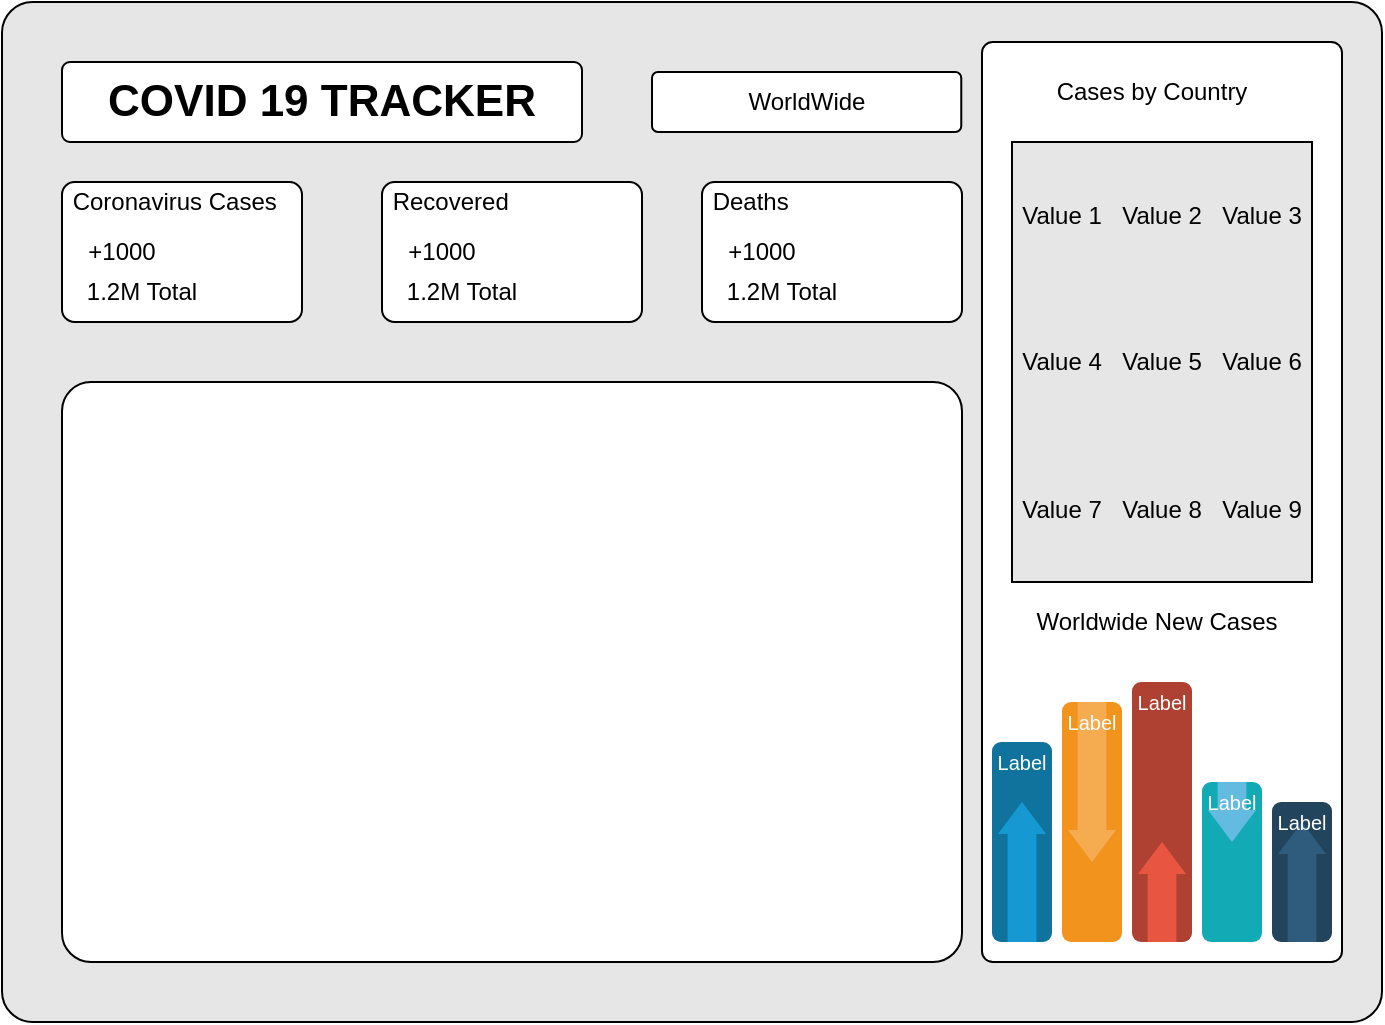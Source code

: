 <mxfile version="13.9.3" type="github">
  <diagram id="Me5RvTQH1GhNZqUtPxaJ" name="Page-1">
    <mxGraphModel dx="866" dy="1626" grid="1" gridSize="10" guides="1" tooltips="1" connect="1" arrows="1" fold="1" page="1" pageScale="1" pageWidth="850" pageHeight="1100" math="0" shadow="0">
      <root>
        <mxCell id="0" />
        <mxCell id="1" parent="0" />
        <mxCell id="xlySF7DcrpDDtVsnA7wV-1" value="" style="rounded=1;whiteSpace=wrap;html=1;arcSize=3;fillColor=#E6E6E6;" vertex="1" parent="1">
          <mxGeometry y="-10" width="690" height="510" as="geometry" />
        </mxCell>
        <mxCell id="xlySF7DcrpDDtVsnA7wV-2" value="&lt;font size=&quot;1&quot;&gt;&lt;b style=&quot;font-size: 22px&quot;&gt;COVID 19 TRACKER&lt;/b&gt;&lt;/font&gt;" style="rounded=1;whiteSpace=wrap;html=1;arcSize=10;align=center;" vertex="1" parent="1">
          <mxGeometry x="30" y="20" width="260" height="40" as="geometry" />
        </mxCell>
        <mxCell id="xlySF7DcrpDDtVsnA7wV-16" value="" style="shape=rect;strokeColor=none;fillColor=none;strokeWidth=1;rounded=1;shadow=0;sketch=0;" vertex="1" parent="1">
          <mxGeometry x="320" y="20" width="180" height="40" as="geometry" />
        </mxCell>
        <mxCell id="xlySF7DcrpDDtVsnA7wV-17" value="WorldWide" style="html=1;strokeWidth=1;shadow=0;dashed=0;shape=mxgraph.ios7ui.marginRect;rx=3;ry=3;rectMargin=5;labelBorderColor=none;" vertex="1" parent="xlySF7DcrpDDtVsnA7wV-16">
          <mxGeometry width="164.634" height="40" as="geometry" />
        </mxCell>
        <mxCell id="xlySF7DcrpDDtVsnA7wV-19" value="" style="rounded=1;whiteSpace=wrap;html=1;shadow=0;sketch=0;strokeWidth=1;arcSize=9;fillColor=#FFFFFF;" vertex="1" parent="1">
          <mxGeometry x="30" y="80" width="120" height="70" as="geometry" />
        </mxCell>
        <mxCell id="xlySF7DcrpDDtVsnA7wV-20" value="&amp;nbsp;Coronavirus Cases" style="text;html=1;strokeColor=none;fillColor=none;align=left;verticalAlign=middle;whiteSpace=wrap;rounded=0;shadow=0;sketch=0;" vertex="1" parent="1">
          <mxGeometry x="30" y="80" width="120" height="20" as="geometry" />
        </mxCell>
        <mxCell id="xlySF7DcrpDDtVsnA7wV-22" value="1.2M Total" style="text;html=1;strokeColor=none;fillColor=none;align=center;verticalAlign=middle;whiteSpace=wrap;rounded=0;shadow=0;sketch=0;" vertex="1" parent="1">
          <mxGeometry x="35" y="125" width="70" height="20" as="geometry" />
        </mxCell>
        <mxCell id="xlySF7DcrpDDtVsnA7wV-23" value="+1000" style="text;html=1;strokeColor=none;fillColor=none;align=center;verticalAlign=middle;whiteSpace=wrap;rounded=0;shadow=0;sketch=0;" vertex="1" parent="1">
          <mxGeometry x="40" y="105" width="40" height="20" as="geometry" />
        </mxCell>
        <mxCell id="xlySF7DcrpDDtVsnA7wV-24" value="" style="rounded=1;whiteSpace=wrap;html=1;shadow=0;sketch=0;strokeWidth=1;arcSize=9;fillColor=#FFFFFF;" vertex="1" parent="1">
          <mxGeometry x="190" y="80" width="130" height="70" as="geometry" />
        </mxCell>
        <mxCell id="xlySF7DcrpDDtVsnA7wV-25" value="&amp;nbsp;Recovered" style="text;html=1;strokeColor=none;fillColor=none;align=left;verticalAlign=middle;whiteSpace=wrap;rounded=0;shadow=0;sketch=0;" vertex="1" parent="1">
          <mxGeometry x="190" y="80" width="120" height="20" as="geometry" />
        </mxCell>
        <mxCell id="xlySF7DcrpDDtVsnA7wV-26" value="1.2M Total" style="text;html=1;strokeColor=none;fillColor=none;align=center;verticalAlign=middle;whiteSpace=wrap;rounded=0;shadow=0;sketch=0;" vertex="1" parent="1">
          <mxGeometry x="195" y="125" width="70" height="20" as="geometry" />
        </mxCell>
        <mxCell id="xlySF7DcrpDDtVsnA7wV-27" value="+1000" style="text;html=1;strokeColor=none;fillColor=none;align=center;verticalAlign=middle;whiteSpace=wrap;rounded=0;shadow=0;sketch=0;" vertex="1" parent="1">
          <mxGeometry x="200" y="105" width="40" height="20" as="geometry" />
        </mxCell>
        <mxCell id="xlySF7DcrpDDtVsnA7wV-28" value="" style="rounded=1;whiteSpace=wrap;html=1;shadow=0;sketch=0;strokeWidth=1;arcSize=9;fillColor=#FFFFFF;" vertex="1" parent="1">
          <mxGeometry x="350" y="80" width="130" height="70" as="geometry" />
        </mxCell>
        <mxCell id="xlySF7DcrpDDtVsnA7wV-29" value="&amp;nbsp;Deaths" style="text;html=1;strokeColor=none;fillColor=none;align=left;verticalAlign=middle;whiteSpace=wrap;rounded=0;shadow=0;sketch=0;" vertex="1" parent="1">
          <mxGeometry x="350" y="80" width="120" height="20" as="geometry" />
        </mxCell>
        <mxCell id="xlySF7DcrpDDtVsnA7wV-30" value="1.2M Total" style="text;html=1;strokeColor=none;fillColor=none;align=center;verticalAlign=middle;whiteSpace=wrap;rounded=0;shadow=0;sketch=0;" vertex="1" parent="1">
          <mxGeometry x="355" y="125" width="70" height="20" as="geometry" />
        </mxCell>
        <mxCell id="xlySF7DcrpDDtVsnA7wV-31" value="+1000" style="text;html=1;strokeColor=none;fillColor=none;align=center;verticalAlign=middle;whiteSpace=wrap;rounded=0;shadow=0;sketch=0;" vertex="1" parent="1">
          <mxGeometry x="360" y="105" width="40" height="20" as="geometry" />
        </mxCell>
        <mxCell id="xlySF7DcrpDDtVsnA7wV-33" value="" style="rounded=1;whiteSpace=wrap;html=1;shadow=0;sketch=0;strokeWidth=1;align=left;arcSize=5;fillColor=#FFFFFF;" vertex="1" parent="1">
          <mxGeometry x="30" y="180" width="450" height="290" as="geometry" />
        </mxCell>
        <mxCell id="xlySF7DcrpDDtVsnA7wV-34" value="" style="shape=image;html=1;verticalAlign=top;verticalLabelPosition=bottom;labelBackgroundColor=#ffffff;imageAspect=0;aspect=fixed;image=https://cdn2.iconfinder.com/data/icons/social-media-2304/64/03-google_map-128.png;rounded=1;shadow=0;sketch=0;strokeWidth=1;fillColor=#E6E6E6;align=left;" vertex="1" parent="1">
          <mxGeometry x="160" y="215" width="195" height="195" as="geometry" />
        </mxCell>
        <mxCell id="xlySF7DcrpDDtVsnA7wV-35" value="" style="rounded=1;whiteSpace=wrap;html=1;shadow=0;sketch=0;strokeWidth=1;align=left;arcSize=3;fillColor=#FFFFFF;" vertex="1" parent="1">
          <mxGeometry x="490" y="10" width="180" height="460" as="geometry" />
        </mxCell>
        <mxCell id="xlySF7DcrpDDtVsnA7wV-36" value="Cases by Country" style="text;html=1;strokeColor=none;fillColor=none;align=center;verticalAlign=middle;whiteSpace=wrap;rounded=0;shadow=0;sketch=0;" vertex="1" parent="1">
          <mxGeometry x="520" y="20" width="110" height="30" as="geometry" />
        </mxCell>
        <mxCell id="xlySF7DcrpDDtVsnA7wV-37" value="" style="shape=table;html=1;whiteSpace=wrap;startSize=0;container=1;collapsible=0;childLayout=tableLayout;columnLines=0;rowLines=0;rounded=1;shadow=0;sketch=0;strokeWidth=1;fillColor=#E6E6E6;align=left;arcSize=3;" vertex="1" parent="1">
          <mxGeometry x="505" y="60" width="150" height="220" as="geometry" />
        </mxCell>
        <mxCell id="xlySF7DcrpDDtVsnA7wV-38" value="" style="shape=partialRectangle;html=1;whiteSpace=wrap;collapsible=0;dropTarget=0;pointerEvents=0;fillColor=none;top=0;left=0;bottom=0;right=0;points=[[0,0.5],[1,0.5]];portConstraint=eastwest;" vertex="1" parent="xlySF7DcrpDDtVsnA7wV-37">
          <mxGeometry width="150" height="73" as="geometry" />
        </mxCell>
        <mxCell id="xlySF7DcrpDDtVsnA7wV-39" value="Value 1" style="shape=partialRectangle;html=1;whiteSpace=wrap;connectable=0;fillColor=none;top=0;left=0;bottom=0;right=0;overflow=hidden;" vertex="1" parent="xlySF7DcrpDDtVsnA7wV-38">
          <mxGeometry width="50" height="73" as="geometry" />
        </mxCell>
        <mxCell id="xlySF7DcrpDDtVsnA7wV-40" value="Value 2" style="shape=partialRectangle;html=1;whiteSpace=wrap;connectable=0;fillColor=none;top=0;left=0;bottom=0;right=0;overflow=hidden;" vertex="1" parent="xlySF7DcrpDDtVsnA7wV-38">
          <mxGeometry x="50" width="50" height="73" as="geometry" />
        </mxCell>
        <mxCell id="xlySF7DcrpDDtVsnA7wV-41" value="Value 3" style="shape=partialRectangle;html=1;whiteSpace=wrap;connectable=0;fillColor=none;top=0;left=0;bottom=0;right=0;overflow=hidden;" vertex="1" parent="xlySF7DcrpDDtVsnA7wV-38">
          <mxGeometry x="100" width="50" height="73" as="geometry" />
        </mxCell>
        <mxCell id="xlySF7DcrpDDtVsnA7wV-42" value="" style="shape=partialRectangle;html=1;whiteSpace=wrap;collapsible=0;dropTarget=0;pointerEvents=0;fillColor=none;top=0;left=0;bottom=0;right=0;points=[[0,0.5],[1,0.5]];portConstraint=eastwest;" vertex="1" parent="xlySF7DcrpDDtVsnA7wV-37">
          <mxGeometry y="73" width="150" height="74" as="geometry" />
        </mxCell>
        <mxCell id="xlySF7DcrpDDtVsnA7wV-43" value="Value 4" style="shape=partialRectangle;html=1;whiteSpace=wrap;connectable=0;fillColor=none;top=0;left=0;bottom=0;right=0;overflow=hidden;" vertex="1" parent="xlySF7DcrpDDtVsnA7wV-42">
          <mxGeometry width="50" height="74" as="geometry" />
        </mxCell>
        <mxCell id="xlySF7DcrpDDtVsnA7wV-44" value="Value 5" style="shape=partialRectangle;html=1;whiteSpace=wrap;connectable=0;fillColor=none;top=0;left=0;bottom=0;right=0;overflow=hidden;" vertex="1" parent="xlySF7DcrpDDtVsnA7wV-42">
          <mxGeometry x="50" width="50" height="74" as="geometry" />
        </mxCell>
        <mxCell id="xlySF7DcrpDDtVsnA7wV-45" value="Value 6" style="shape=partialRectangle;html=1;whiteSpace=wrap;connectable=0;fillColor=none;top=0;left=0;bottom=0;right=0;overflow=hidden;" vertex="1" parent="xlySF7DcrpDDtVsnA7wV-42">
          <mxGeometry x="100" width="50" height="74" as="geometry" />
        </mxCell>
        <mxCell id="xlySF7DcrpDDtVsnA7wV-46" value="" style="shape=partialRectangle;html=1;whiteSpace=wrap;collapsible=0;dropTarget=0;pointerEvents=0;fillColor=none;top=0;left=0;bottom=0;right=0;points=[[0,0.5],[1,0.5]];portConstraint=eastwest;" vertex="1" parent="xlySF7DcrpDDtVsnA7wV-37">
          <mxGeometry y="147" width="150" height="73" as="geometry" />
        </mxCell>
        <mxCell id="xlySF7DcrpDDtVsnA7wV-47" value="Value 7" style="shape=partialRectangle;html=1;whiteSpace=wrap;connectable=0;fillColor=none;top=0;left=0;bottom=0;right=0;overflow=hidden;" vertex="1" parent="xlySF7DcrpDDtVsnA7wV-46">
          <mxGeometry width="50" height="73" as="geometry" />
        </mxCell>
        <mxCell id="xlySF7DcrpDDtVsnA7wV-48" value="Value 8" style="shape=partialRectangle;html=1;whiteSpace=wrap;connectable=0;fillColor=none;top=0;left=0;bottom=0;right=0;overflow=hidden;" vertex="1" parent="xlySF7DcrpDDtVsnA7wV-46">
          <mxGeometry x="50" width="50" height="73" as="geometry" />
        </mxCell>
        <mxCell id="xlySF7DcrpDDtVsnA7wV-49" value="Value 9" style="shape=partialRectangle;html=1;whiteSpace=wrap;connectable=0;fillColor=none;top=0;left=0;bottom=0;right=0;overflow=hidden;" vertex="1" parent="xlySF7DcrpDDtVsnA7wV-46">
          <mxGeometry x="100" width="50" height="73" as="geometry" />
        </mxCell>
        <mxCell id="xlySF7DcrpDDtVsnA7wV-65" value="Worldwide New Cases" style="text;html=1;strokeColor=none;fillColor=none;align=center;verticalAlign=middle;whiteSpace=wrap;rounded=0;shadow=0;sketch=0;" vertex="1" parent="1">
          <mxGeometry x="505" y="290" width="145" height="20" as="geometry" />
        </mxCell>
        <mxCell id="xlySF7DcrpDDtVsnA7wV-89" value="" style="fillColor=#10739E;strokeColor=none;rounded=1;shadow=0;sketch=0;align=left;" vertex="1" parent="1">
          <mxGeometry x="495" y="360" width="30" height="100" as="geometry" />
        </mxCell>
        <mxCell id="xlySF7DcrpDDtVsnA7wV-90" value="" style="shape=mxgraph.arrows2.arrow;dy=0.4;dx=16;notch=0;direction=north;fillColor=#1699D3;strokeColor=none;" vertex="1" parent="xlySF7DcrpDDtVsnA7wV-89">
          <mxGeometry x="3" y="30" width="24" height="70" as="geometry" />
        </mxCell>
        <mxCell id="xlySF7DcrpDDtVsnA7wV-91" value="Label" style="text;html=1;align=center;verticalAlign=middle;whiteSpace=wrap;fontColor=#FFFFFF;fontSize=10;" vertex="1" parent="xlySF7DcrpDDtVsnA7wV-89">
          <mxGeometry width="30" height="20" as="geometry" />
        </mxCell>
        <mxCell id="xlySF7DcrpDDtVsnA7wV-92" value="" style="fillColor=#F2931E;strokeColor=none;rounded=1;shadow=0;sketch=0;align=left;" vertex="1" parent="1">
          <mxGeometry x="530" y="340" width="30" height="120" as="geometry" />
        </mxCell>
        <mxCell id="xlySF7DcrpDDtVsnA7wV-93" value="" style="shape=mxgraph.arrows2.arrow;dy=0.4;dx=16;notch=0;direction=south;fillColor=#F5AB50;strokeColor=none;" vertex="1" parent="xlySF7DcrpDDtVsnA7wV-92">
          <mxGeometry x="3" width="24" height="80" as="geometry" />
        </mxCell>
        <mxCell id="xlySF7DcrpDDtVsnA7wV-94" value="Label" style="text;html=1;align=center;verticalAlign=middle;whiteSpace=wrap;fontColor=#FFFFFF;fontSize=10;" vertex="1" parent="xlySF7DcrpDDtVsnA7wV-92">
          <mxGeometry width="30" height="20" as="geometry" />
        </mxCell>
        <mxCell id="xlySF7DcrpDDtVsnA7wV-95" value="" style="fillColor=#AE4132;strokeColor=none;rounded=1;shadow=0;sketch=0;align=left;" vertex="1" parent="1">
          <mxGeometry x="565" y="330" width="30" height="130" as="geometry" />
        </mxCell>
        <mxCell id="xlySF7DcrpDDtVsnA7wV-96" value="" style="shape=mxgraph.arrows2.arrow;dy=0.4;dx=16;notch=0;direction=north;fillColor=#E85642;strokeColor=none;" vertex="1" parent="xlySF7DcrpDDtVsnA7wV-95">
          <mxGeometry x="3" y="80" width="24" height="50" as="geometry" />
        </mxCell>
        <mxCell id="xlySF7DcrpDDtVsnA7wV-97" value="Label" style="text;html=1;align=center;verticalAlign=middle;whiteSpace=wrap;fontColor=#FFFFFF;fontSize=10;" vertex="1" parent="xlySF7DcrpDDtVsnA7wV-95">
          <mxGeometry width="30" height="20" as="geometry" />
        </mxCell>
        <mxCell id="xlySF7DcrpDDtVsnA7wV-98" value="" style="fillColor=#12AAB5;strokeColor=none;rounded=1;shadow=0;sketch=0;align=left;" vertex="1" parent="1">
          <mxGeometry x="600" y="380" width="30" height="80" as="geometry" />
        </mxCell>
        <mxCell id="xlySF7DcrpDDtVsnA7wV-99" value="" style="shape=mxgraph.arrows2.arrow;dy=0.4;dx=16;notch=0;direction=south;fillColor=#64BBE2;strokeColor=none;" vertex="1" parent="xlySF7DcrpDDtVsnA7wV-98">
          <mxGeometry x="3" width="24" height="30" as="geometry" />
        </mxCell>
        <mxCell id="xlySF7DcrpDDtVsnA7wV-100" value="Label" style="text;html=1;align=center;verticalAlign=middle;whiteSpace=wrap;fontColor=#FFFFFF;fontSize=10;" vertex="1" parent="xlySF7DcrpDDtVsnA7wV-98">
          <mxGeometry width="30" height="20" as="geometry" />
        </mxCell>
        <mxCell id="xlySF7DcrpDDtVsnA7wV-101" value="" style="fillColor=#23445D;strokeColor=none;rounded=1;shadow=0;sketch=0;align=left;" vertex="1" parent="1">
          <mxGeometry x="635" y="390" width="30" height="70" as="geometry" />
        </mxCell>
        <mxCell id="xlySF7DcrpDDtVsnA7wV-102" value="" style="shape=mxgraph.arrows2.arrow;dy=0.4;dx=16;notch=0;direction=north;fillColor=#2F5B7C;strokeColor=none;" vertex="1" parent="xlySF7DcrpDDtVsnA7wV-101">
          <mxGeometry x="3" y="10" width="24" height="60" as="geometry" />
        </mxCell>
        <mxCell id="xlySF7DcrpDDtVsnA7wV-103" value="Label" style="text;html=1;align=center;verticalAlign=middle;whiteSpace=wrap;fontColor=#FFFFFF;fontSize=10;" vertex="1" parent="xlySF7DcrpDDtVsnA7wV-101">
          <mxGeometry width="30" height="20" as="geometry" />
        </mxCell>
      </root>
    </mxGraphModel>
  </diagram>
</mxfile>
